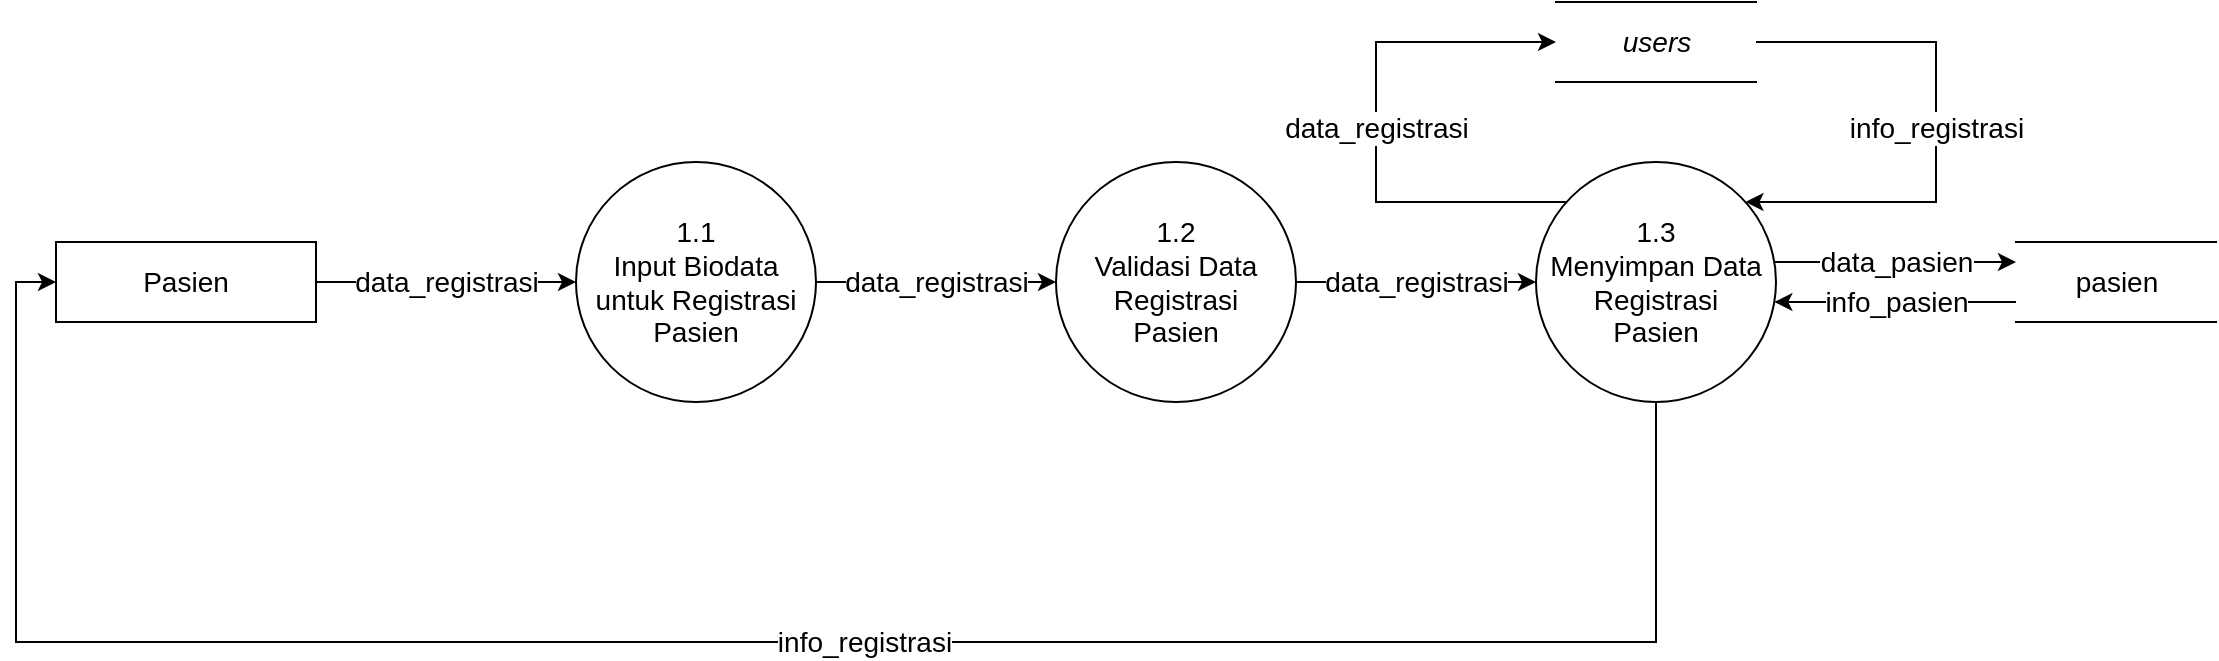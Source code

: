 <mxfile version="14.6.13" type="device"><diagram id="Rc6OxXYoEZi-hfFgIoyE" name="Page-1"><mxGraphModel dx="1217" dy="706" grid="1" gridSize="10" guides="1" tooltips="1" connect="1" arrows="1" fold="1" page="1" pageScale="1" pageWidth="850" pageHeight="1100" math="0" shadow="0"><root><mxCell id="0"/><mxCell id="1" parent="0"/><mxCell id="s38WGr486lUvFhDny16M-7" value="data_registrasi" style="edgeStyle=orthogonalEdgeStyle;rounded=0;orthogonalLoop=1;jettySize=auto;html=1;entryX=0;entryY=0.5;entryDx=0;entryDy=0;fontSize=14;" parent="1" source="s38WGr486lUvFhDny16M-1" target="s38WGr486lUvFhDny16M-6" edge="1"><mxGeometry relative="1" as="geometry"/></mxCell><mxCell id="s38WGr486lUvFhDny16M-1" value="&lt;font style=&quot;font-size: 14px;&quot;&gt;1.1&lt;br style=&quot;font-size: 14px;&quot;&gt;Input Biodata untuk Registrasi Pasien&lt;br style=&quot;font-size: 14px;&quot;&gt;&lt;/font&gt;" style="ellipse;whiteSpace=wrap;html=1;aspect=fixed;fontSize=14;" parent="1" vertex="1"><mxGeometry x="320" y="80" width="120" height="120" as="geometry"/></mxCell><mxCell id="s38WGr486lUvFhDny16M-4" value="data_registrasi" style="edgeStyle=orthogonalEdgeStyle;rounded=0;orthogonalLoop=1;jettySize=auto;html=1;fontSize=14;" parent="1" source="s38WGr486lUvFhDny16M-2" target="s38WGr486lUvFhDny16M-1" edge="1"><mxGeometry relative="1" as="geometry"/></mxCell><mxCell id="s38WGr486lUvFhDny16M-2" value="Pasien" style="rounded=0;whiteSpace=wrap;html=1;fontSize=14;" parent="1" vertex="1"><mxGeometry x="60" y="120" width="130" height="40" as="geometry"/></mxCell><mxCell id="s38WGr486lUvFhDny16M-9" value="data_registrasi" style="edgeStyle=orthogonalEdgeStyle;rounded=0;orthogonalLoop=1;jettySize=auto;html=1;entryX=0;entryY=0.5;entryDx=0;entryDy=0;fontSize=14;" parent="1" source="s38WGr486lUvFhDny16M-6" target="s38WGr486lUvFhDny16M-8" edge="1"><mxGeometry relative="1" as="geometry"/></mxCell><mxCell id="s38WGr486lUvFhDny16M-13" value="data_registrasi" style="edgeStyle=orthogonalEdgeStyle;rounded=0;orthogonalLoop=1;jettySize=auto;html=1;entryX=0;entryY=0.5;entryDx=0;entryDy=0;fontSize=14;" parent="1" source="s38WGr486lUvFhDny16M-8" target="s38WGr486lUvFhDny16M-12" edge="1"><mxGeometry relative="1" as="geometry"><Array as="points"><mxPoint x="720" y="100"/><mxPoint x="720" y="20"/></Array><mxPoint x="815.279" y="100" as="sourcePoint"/></mxGeometry></mxCell><mxCell id="s38WGr486lUvFhDny16M-6" value="&lt;font style=&quot;font-size: 14px;&quot;&gt;1.2&lt;br style=&quot;font-size: 14px;&quot;&gt;Validasi Data Registrasi &lt;br style=&quot;font-size: 14px;&quot;&gt;Pasien&lt;br style=&quot;font-size: 14px;&quot;&gt;&lt;/font&gt;" style="ellipse;whiteSpace=wrap;html=1;aspect=fixed;fontSize=14;" parent="1" vertex="1"><mxGeometry x="560" y="80" width="120" height="120" as="geometry"/></mxCell><mxCell id="s38WGr486lUvFhDny16M-10" value="info_registrasi" style="edgeStyle=orthogonalEdgeStyle;rounded=0;orthogonalLoop=1;jettySize=auto;html=1;fontSize=14;" parent="1" source="s38WGr486lUvFhDny16M-8" target="s38WGr486lUvFhDny16M-2" edge="1"><mxGeometry x="-0.094" relative="1" as="geometry"><Array as="points"><mxPoint x="860" y="320"/><mxPoint x="40" y="320"/><mxPoint x="40" y="140"/></Array><mxPoint as="offset"/><mxPoint x="920" y="220" as="sourcePoint"/></mxGeometry></mxCell><mxCell id="s38WGr486lUvFhDny16M-8" value="&lt;font style=&quot;font-size: 14px;&quot;&gt;1.3&lt;br style=&quot;font-size: 14px;&quot;&gt;Menyimpan Data Registrasi &lt;br style=&quot;font-size: 14px;&quot;&gt;Pasien&lt;br style=&quot;font-size: 14px;&quot;&gt;&lt;/font&gt;" style="ellipse;whiteSpace=wrap;html=1;aspect=fixed;fontSize=14;" parent="1" vertex="1"><mxGeometry x="800" y="80" width="120" height="120" as="geometry"/></mxCell><mxCell id="s38WGr486lUvFhDny16M-14" value="info_registrasi" style="edgeStyle=orthogonalEdgeStyle;rounded=0;orthogonalLoop=1;jettySize=auto;html=1;exitX=1;exitY=0.5;exitDx=0;exitDy=0;fontSize=14;" parent="1" source="s38WGr486lUvFhDny16M-12" target="s38WGr486lUvFhDny16M-8" edge="1"><mxGeometry relative="1" as="geometry"><Array as="points"><mxPoint x="1000" y="20"/><mxPoint x="1000" y="100"/></Array><mxPoint x="904.721" y="100" as="targetPoint"/></mxGeometry></mxCell><mxCell id="s38WGr486lUvFhDny16M-12" value="users" style="html=1;dashed=0;whitespace=wrap;shape=partialRectangle;right=0;left=0;fontStyle=2;fontSize=14;" parent="1" vertex="1"><mxGeometry x="810" width="100" height="40" as="geometry"/></mxCell><mxCell id="iPD6iiVxxmi-Eky-cnwU-2" value="data_pasien" style="edgeStyle=orthogonalEdgeStyle;rounded=0;orthogonalLoop=1;jettySize=auto;html=1;entryX=0;entryY=0.25;entryDx=0;entryDy=0;fontSize=14;" parent="1" source="s38WGr486lUvFhDny16M-8" target="iPD6iiVxxmi-Eky-cnwU-1" edge="1"><mxGeometry relative="1" as="geometry"><Array as="points"><mxPoint x="950" y="130"/><mxPoint x="950" y="130"/></Array></mxGeometry></mxCell><mxCell id="iPD6iiVxxmi-Eky-cnwU-3" value="info_pasien" style="edgeStyle=orthogonalEdgeStyle;rounded=0;orthogonalLoop=1;jettySize=auto;html=1;exitX=0;exitY=0.75;exitDx=0;exitDy=0;fontSize=14;" parent="1" source="iPD6iiVxxmi-Eky-cnwU-1" target="s38WGr486lUvFhDny16M-8" edge="1"><mxGeometry relative="1" as="geometry"><Array as="points"><mxPoint x="950" y="150"/><mxPoint x="950" y="150"/></Array></mxGeometry></mxCell><mxCell id="iPD6iiVxxmi-Eky-cnwU-1" value="&lt;span style=&quot;font-style: normal; font-size: 14px;&quot;&gt;pasien&lt;/span&gt;" style="html=1;dashed=0;whitespace=wrap;shape=partialRectangle;right=0;left=0;fontStyle=2;fontSize=14;" parent="1" vertex="1"><mxGeometry x="1040" y="120" width="100" height="40" as="geometry"/></mxCell></root></mxGraphModel></diagram></mxfile>